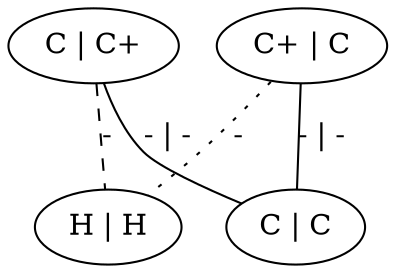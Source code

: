 graph G {
	0 [ label="C | C+" ]
	1 [ label="C+ | C" ]
	2 [ label="H | H" ]
	3 [ label="C | C" ]
	0 -- 2 [ style=dashed label="-" ]
	0 -- 3 [ label="- | -" ]
	1 -- 2 [ style=dotted label="-" ]
	1 -- 3 [ label="- | -" ]
}
